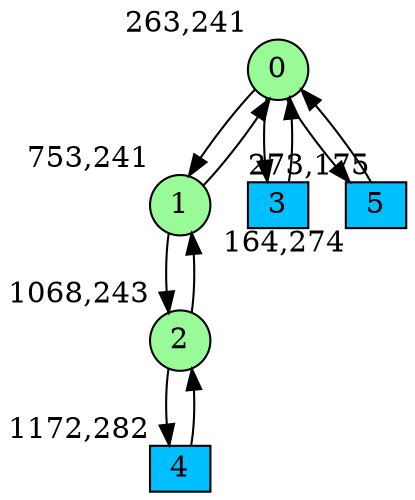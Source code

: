 digraph G {
graph [bgcolor=white]
node [shape=circle, style = filled, fillcolor=white,fixedsize=true, width=0.4, height=0.3 ]
0[xlabel="263,241", pos = "1.54688,0.640625!", fillcolor=palegreen ];
1[xlabel="753,241", pos = "9.20313,0.640625!", fillcolor=palegreen ];
2[xlabel="1068,243", pos = "14.125,0.609375!", fillcolor=palegreen ];
3[xlabel="273,175", pos = "1.70313,1.67188!", fillcolor=deepskyblue, shape=box ];
4[xlabel="1172,282", pos = "15.75,0!", fillcolor=deepskyblue, shape=box ];
5[xlabel="164,274", pos = "0,0.125!", fillcolor=deepskyblue, shape=box ];
0->1 ;
0->3 ;
0->5 ;
1->0 ;
1->2 ;
2->1 ;
2->4 ;
3->0 ;
4->2 ;
5->0 ;
}
